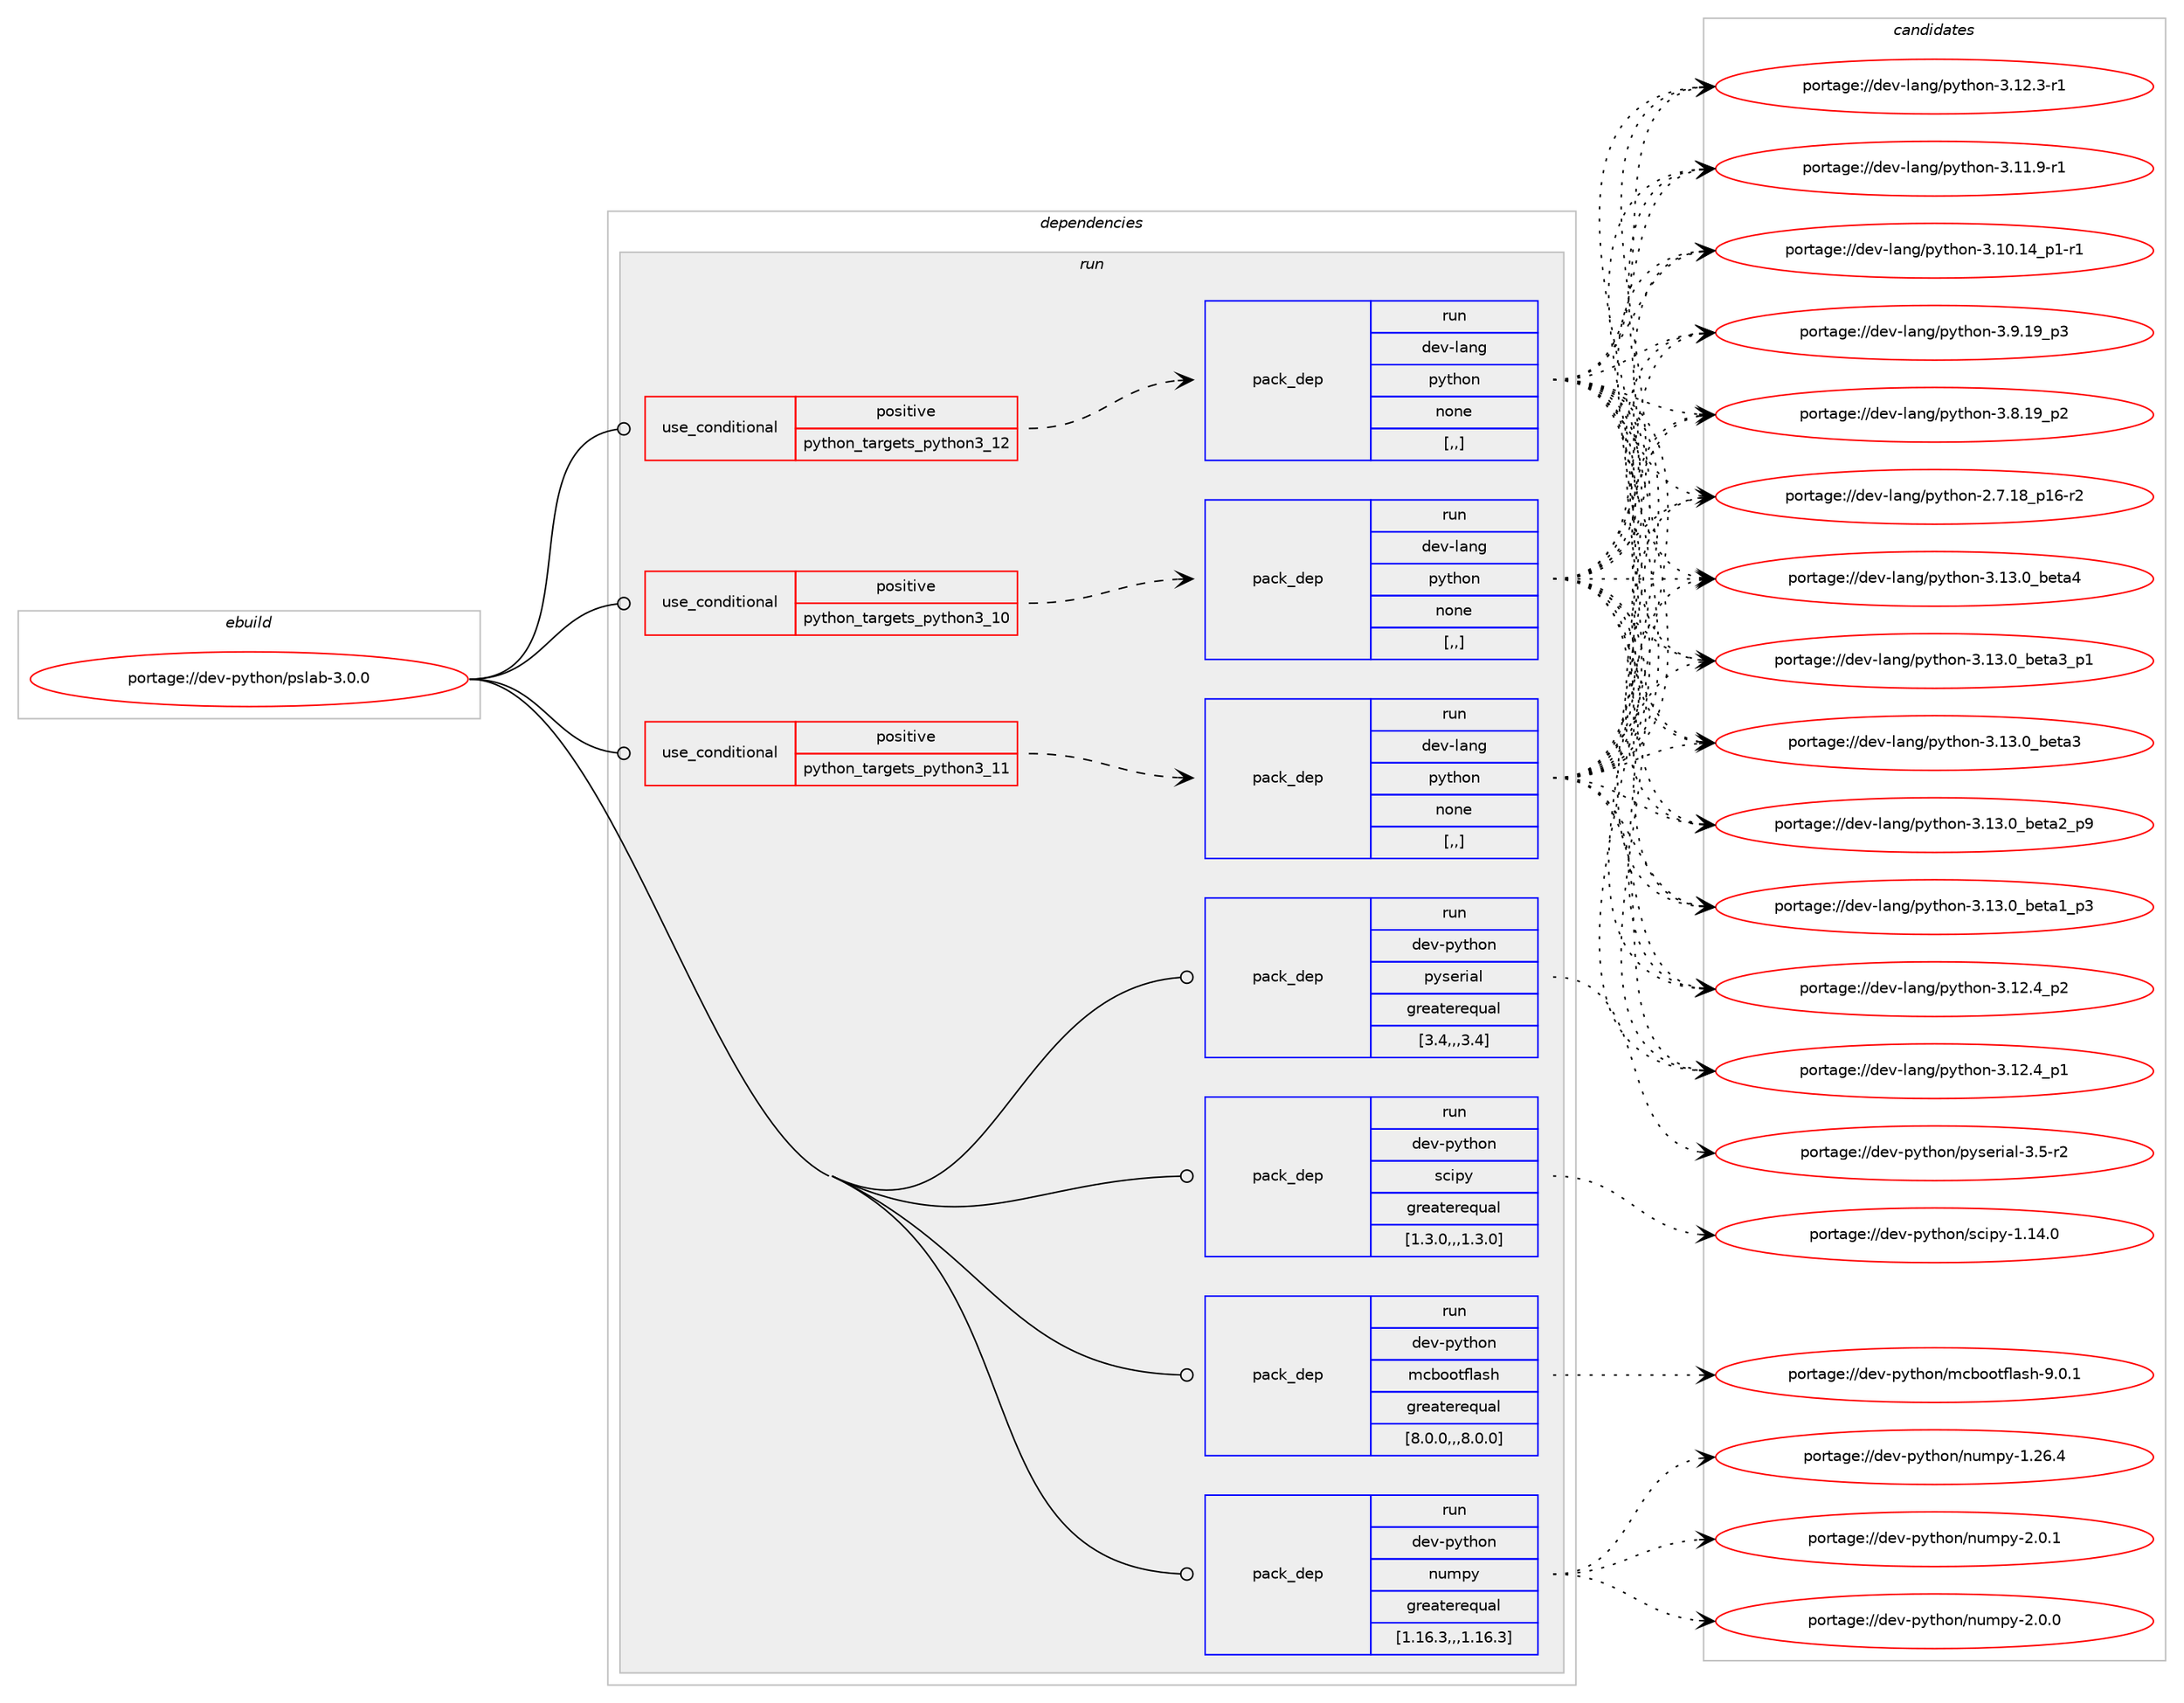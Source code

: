 digraph prolog {

# *************
# Graph options
# *************

newrank=true;
concentrate=true;
compound=true;
graph [rankdir=LR,fontname=Helvetica,fontsize=10,ranksep=1.5];#, ranksep=2.5, nodesep=0.2];
edge  [arrowhead=vee];
node  [fontname=Helvetica,fontsize=10];

# **********
# The ebuild
# **********

subgraph cluster_leftcol {
color=gray;
label=<<i>ebuild</i>>;
id [label="portage://dev-python/pslab-3.0.0", color=red, width=4, href="../dev-python/pslab-3.0.0.svg"];
}

# ****************
# The dependencies
# ****************

subgraph cluster_midcol {
color=gray;
label=<<i>dependencies</i>>;
subgraph cluster_compile {
fillcolor="#eeeeee";
style=filled;
label=<<i>compile</i>>;
}
subgraph cluster_compileandrun {
fillcolor="#eeeeee";
style=filled;
label=<<i>compile and run</i>>;
}
subgraph cluster_run {
fillcolor="#eeeeee";
style=filled;
label=<<i>run</i>>;
subgraph cond36412 {
dependency155510 [label=<<TABLE BORDER="0" CELLBORDER="1" CELLSPACING="0" CELLPADDING="4"><TR><TD ROWSPAN="3" CELLPADDING="10">use_conditional</TD></TR><TR><TD>positive</TD></TR><TR><TD>python_targets_python3_10</TD></TR></TABLE>>, shape=none, color=red];
subgraph pack117847 {
dependency155511 [label=<<TABLE BORDER="0" CELLBORDER="1" CELLSPACING="0" CELLPADDING="4" WIDTH="220"><TR><TD ROWSPAN="6" CELLPADDING="30">pack_dep</TD></TR><TR><TD WIDTH="110">run</TD></TR><TR><TD>dev-lang</TD></TR><TR><TD>python</TD></TR><TR><TD>none</TD></TR><TR><TD>[,,]</TD></TR></TABLE>>, shape=none, color=blue];
}
dependency155510:e -> dependency155511:w [weight=20,style="dashed",arrowhead="vee"];
}
id:e -> dependency155510:w [weight=20,style="solid",arrowhead="odot"];
subgraph cond36413 {
dependency155512 [label=<<TABLE BORDER="0" CELLBORDER="1" CELLSPACING="0" CELLPADDING="4"><TR><TD ROWSPAN="3" CELLPADDING="10">use_conditional</TD></TR><TR><TD>positive</TD></TR><TR><TD>python_targets_python3_11</TD></TR></TABLE>>, shape=none, color=red];
subgraph pack117848 {
dependency155513 [label=<<TABLE BORDER="0" CELLBORDER="1" CELLSPACING="0" CELLPADDING="4" WIDTH="220"><TR><TD ROWSPAN="6" CELLPADDING="30">pack_dep</TD></TR><TR><TD WIDTH="110">run</TD></TR><TR><TD>dev-lang</TD></TR><TR><TD>python</TD></TR><TR><TD>none</TD></TR><TR><TD>[,,]</TD></TR></TABLE>>, shape=none, color=blue];
}
dependency155512:e -> dependency155513:w [weight=20,style="dashed",arrowhead="vee"];
}
id:e -> dependency155512:w [weight=20,style="solid",arrowhead="odot"];
subgraph cond36414 {
dependency155514 [label=<<TABLE BORDER="0" CELLBORDER="1" CELLSPACING="0" CELLPADDING="4"><TR><TD ROWSPAN="3" CELLPADDING="10">use_conditional</TD></TR><TR><TD>positive</TD></TR><TR><TD>python_targets_python3_12</TD></TR></TABLE>>, shape=none, color=red];
subgraph pack117849 {
dependency155515 [label=<<TABLE BORDER="0" CELLBORDER="1" CELLSPACING="0" CELLPADDING="4" WIDTH="220"><TR><TD ROWSPAN="6" CELLPADDING="30">pack_dep</TD></TR><TR><TD WIDTH="110">run</TD></TR><TR><TD>dev-lang</TD></TR><TR><TD>python</TD></TR><TR><TD>none</TD></TR><TR><TD>[,,]</TD></TR></TABLE>>, shape=none, color=blue];
}
dependency155514:e -> dependency155515:w [weight=20,style="dashed",arrowhead="vee"];
}
id:e -> dependency155514:w [weight=20,style="solid",arrowhead="odot"];
subgraph pack117850 {
dependency155516 [label=<<TABLE BORDER="0" CELLBORDER="1" CELLSPACING="0" CELLPADDING="4" WIDTH="220"><TR><TD ROWSPAN="6" CELLPADDING="30">pack_dep</TD></TR><TR><TD WIDTH="110">run</TD></TR><TR><TD>dev-python</TD></TR><TR><TD>mcbootflash</TD></TR><TR><TD>greaterequal</TD></TR><TR><TD>[8.0.0,,,8.0.0]</TD></TR></TABLE>>, shape=none, color=blue];
}
id:e -> dependency155516:w [weight=20,style="solid",arrowhead="odot"];
subgraph pack117851 {
dependency155517 [label=<<TABLE BORDER="0" CELLBORDER="1" CELLSPACING="0" CELLPADDING="4" WIDTH="220"><TR><TD ROWSPAN="6" CELLPADDING="30">pack_dep</TD></TR><TR><TD WIDTH="110">run</TD></TR><TR><TD>dev-python</TD></TR><TR><TD>numpy</TD></TR><TR><TD>greaterequal</TD></TR><TR><TD>[1.16.3,,,1.16.3]</TD></TR></TABLE>>, shape=none, color=blue];
}
id:e -> dependency155517:w [weight=20,style="solid",arrowhead="odot"];
subgraph pack117852 {
dependency155518 [label=<<TABLE BORDER="0" CELLBORDER="1" CELLSPACING="0" CELLPADDING="4" WIDTH="220"><TR><TD ROWSPAN="6" CELLPADDING="30">pack_dep</TD></TR><TR><TD WIDTH="110">run</TD></TR><TR><TD>dev-python</TD></TR><TR><TD>pyserial</TD></TR><TR><TD>greaterequal</TD></TR><TR><TD>[3.4,,,3.4]</TD></TR></TABLE>>, shape=none, color=blue];
}
id:e -> dependency155518:w [weight=20,style="solid",arrowhead="odot"];
subgraph pack117853 {
dependency155519 [label=<<TABLE BORDER="0" CELLBORDER="1" CELLSPACING="0" CELLPADDING="4" WIDTH="220"><TR><TD ROWSPAN="6" CELLPADDING="30">pack_dep</TD></TR><TR><TD WIDTH="110">run</TD></TR><TR><TD>dev-python</TD></TR><TR><TD>scipy</TD></TR><TR><TD>greaterequal</TD></TR><TR><TD>[1.3.0,,,1.3.0]</TD></TR></TABLE>>, shape=none, color=blue];
}
id:e -> dependency155519:w [weight=20,style="solid",arrowhead="odot"];
}
}

# **************
# The candidates
# **************

subgraph cluster_choices {
rank=same;
color=gray;
label=<<i>candidates</i>>;

subgraph choice117847 {
color=black;
nodesep=1;
choice1001011184510897110103471121211161041111104551464951464895981011169752 [label="portage://dev-lang/python-3.13.0_beta4", color=red, width=4,href="../dev-lang/python-3.13.0_beta4.svg"];
choice10010111845108971101034711212111610411111045514649514648959810111697519511249 [label="portage://dev-lang/python-3.13.0_beta3_p1", color=red, width=4,href="../dev-lang/python-3.13.0_beta3_p1.svg"];
choice1001011184510897110103471121211161041111104551464951464895981011169751 [label="portage://dev-lang/python-3.13.0_beta3", color=red, width=4,href="../dev-lang/python-3.13.0_beta3.svg"];
choice10010111845108971101034711212111610411111045514649514648959810111697509511257 [label="portage://dev-lang/python-3.13.0_beta2_p9", color=red, width=4,href="../dev-lang/python-3.13.0_beta2_p9.svg"];
choice10010111845108971101034711212111610411111045514649514648959810111697499511251 [label="portage://dev-lang/python-3.13.0_beta1_p3", color=red, width=4,href="../dev-lang/python-3.13.0_beta1_p3.svg"];
choice100101118451089711010347112121116104111110455146495046529511250 [label="portage://dev-lang/python-3.12.4_p2", color=red, width=4,href="../dev-lang/python-3.12.4_p2.svg"];
choice100101118451089711010347112121116104111110455146495046529511249 [label="portage://dev-lang/python-3.12.4_p1", color=red, width=4,href="../dev-lang/python-3.12.4_p1.svg"];
choice100101118451089711010347112121116104111110455146495046514511449 [label="portage://dev-lang/python-3.12.3-r1", color=red, width=4,href="../dev-lang/python-3.12.3-r1.svg"];
choice100101118451089711010347112121116104111110455146494946574511449 [label="portage://dev-lang/python-3.11.9-r1", color=red, width=4,href="../dev-lang/python-3.11.9-r1.svg"];
choice100101118451089711010347112121116104111110455146494846495295112494511449 [label="portage://dev-lang/python-3.10.14_p1-r1", color=red, width=4,href="../dev-lang/python-3.10.14_p1-r1.svg"];
choice100101118451089711010347112121116104111110455146574649579511251 [label="portage://dev-lang/python-3.9.19_p3", color=red, width=4,href="../dev-lang/python-3.9.19_p3.svg"];
choice100101118451089711010347112121116104111110455146564649579511250 [label="portage://dev-lang/python-3.8.19_p2", color=red, width=4,href="../dev-lang/python-3.8.19_p2.svg"];
choice100101118451089711010347112121116104111110455046554649569511249544511450 [label="portage://dev-lang/python-2.7.18_p16-r2", color=red, width=4,href="../dev-lang/python-2.7.18_p16-r2.svg"];
dependency155511:e -> choice1001011184510897110103471121211161041111104551464951464895981011169752:w [style=dotted,weight="100"];
dependency155511:e -> choice10010111845108971101034711212111610411111045514649514648959810111697519511249:w [style=dotted,weight="100"];
dependency155511:e -> choice1001011184510897110103471121211161041111104551464951464895981011169751:w [style=dotted,weight="100"];
dependency155511:e -> choice10010111845108971101034711212111610411111045514649514648959810111697509511257:w [style=dotted,weight="100"];
dependency155511:e -> choice10010111845108971101034711212111610411111045514649514648959810111697499511251:w [style=dotted,weight="100"];
dependency155511:e -> choice100101118451089711010347112121116104111110455146495046529511250:w [style=dotted,weight="100"];
dependency155511:e -> choice100101118451089711010347112121116104111110455146495046529511249:w [style=dotted,weight="100"];
dependency155511:e -> choice100101118451089711010347112121116104111110455146495046514511449:w [style=dotted,weight="100"];
dependency155511:e -> choice100101118451089711010347112121116104111110455146494946574511449:w [style=dotted,weight="100"];
dependency155511:e -> choice100101118451089711010347112121116104111110455146494846495295112494511449:w [style=dotted,weight="100"];
dependency155511:e -> choice100101118451089711010347112121116104111110455146574649579511251:w [style=dotted,weight="100"];
dependency155511:e -> choice100101118451089711010347112121116104111110455146564649579511250:w [style=dotted,weight="100"];
dependency155511:e -> choice100101118451089711010347112121116104111110455046554649569511249544511450:w [style=dotted,weight="100"];
}
subgraph choice117848 {
color=black;
nodesep=1;
choice1001011184510897110103471121211161041111104551464951464895981011169752 [label="portage://dev-lang/python-3.13.0_beta4", color=red, width=4,href="../dev-lang/python-3.13.0_beta4.svg"];
choice10010111845108971101034711212111610411111045514649514648959810111697519511249 [label="portage://dev-lang/python-3.13.0_beta3_p1", color=red, width=4,href="../dev-lang/python-3.13.0_beta3_p1.svg"];
choice1001011184510897110103471121211161041111104551464951464895981011169751 [label="portage://dev-lang/python-3.13.0_beta3", color=red, width=4,href="../dev-lang/python-3.13.0_beta3.svg"];
choice10010111845108971101034711212111610411111045514649514648959810111697509511257 [label="portage://dev-lang/python-3.13.0_beta2_p9", color=red, width=4,href="../dev-lang/python-3.13.0_beta2_p9.svg"];
choice10010111845108971101034711212111610411111045514649514648959810111697499511251 [label="portage://dev-lang/python-3.13.0_beta1_p3", color=red, width=4,href="../dev-lang/python-3.13.0_beta1_p3.svg"];
choice100101118451089711010347112121116104111110455146495046529511250 [label="portage://dev-lang/python-3.12.4_p2", color=red, width=4,href="../dev-lang/python-3.12.4_p2.svg"];
choice100101118451089711010347112121116104111110455146495046529511249 [label="portage://dev-lang/python-3.12.4_p1", color=red, width=4,href="../dev-lang/python-3.12.4_p1.svg"];
choice100101118451089711010347112121116104111110455146495046514511449 [label="portage://dev-lang/python-3.12.3-r1", color=red, width=4,href="../dev-lang/python-3.12.3-r1.svg"];
choice100101118451089711010347112121116104111110455146494946574511449 [label="portage://dev-lang/python-3.11.9-r1", color=red, width=4,href="../dev-lang/python-3.11.9-r1.svg"];
choice100101118451089711010347112121116104111110455146494846495295112494511449 [label="portage://dev-lang/python-3.10.14_p1-r1", color=red, width=4,href="../dev-lang/python-3.10.14_p1-r1.svg"];
choice100101118451089711010347112121116104111110455146574649579511251 [label="portage://dev-lang/python-3.9.19_p3", color=red, width=4,href="../dev-lang/python-3.9.19_p3.svg"];
choice100101118451089711010347112121116104111110455146564649579511250 [label="portage://dev-lang/python-3.8.19_p2", color=red, width=4,href="../dev-lang/python-3.8.19_p2.svg"];
choice100101118451089711010347112121116104111110455046554649569511249544511450 [label="portage://dev-lang/python-2.7.18_p16-r2", color=red, width=4,href="../dev-lang/python-2.7.18_p16-r2.svg"];
dependency155513:e -> choice1001011184510897110103471121211161041111104551464951464895981011169752:w [style=dotted,weight="100"];
dependency155513:e -> choice10010111845108971101034711212111610411111045514649514648959810111697519511249:w [style=dotted,weight="100"];
dependency155513:e -> choice1001011184510897110103471121211161041111104551464951464895981011169751:w [style=dotted,weight="100"];
dependency155513:e -> choice10010111845108971101034711212111610411111045514649514648959810111697509511257:w [style=dotted,weight="100"];
dependency155513:e -> choice10010111845108971101034711212111610411111045514649514648959810111697499511251:w [style=dotted,weight="100"];
dependency155513:e -> choice100101118451089711010347112121116104111110455146495046529511250:w [style=dotted,weight="100"];
dependency155513:e -> choice100101118451089711010347112121116104111110455146495046529511249:w [style=dotted,weight="100"];
dependency155513:e -> choice100101118451089711010347112121116104111110455146495046514511449:w [style=dotted,weight="100"];
dependency155513:e -> choice100101118451089711010347112121116104111110455146494946574511449:w [style=dotted,weight="100"];
dependency155513:e -> choice100101118451089711010347112121116104111110455146494846495295112494511449:w [style=dotted,weight="100"];
dependency155513:e -> choice100101118451089711010347112121116104111110455146574649579511251:w [style=dotted,weight="100"];
dependency155513:e -> choice100101118451089711010347112121116104111110455146564649579511250:w [style=dotted,weight="100"];
dependency155513:e -> choice100101118451089711010347112121116104111110455046554649569511249544511450:w [style=dotted,weight="100"];
}
subgraph choice117849 {
color=black;
nodesep=1;
choice1001011184510897110103471121211161041111104551464951464895981011169752 [label="portage://dev-lang/python-3.13.0_beta4", color=red, width=4,href="../dev-lang/python-3.13.0_beta4.svg"];
choice10010111845108971101034711212111610411111045514649514648959810111697519511249 [label="portage://dev-lang/python-3.13.0_beta3_p1", color=red, width=4,href="../dev-lang/python-3.13.0_beta3_p1.svg"];
choice1001011184510897110103471121211161041111104551464951464895981011169751 [label="portage://dev-lang/python-3.13.0_beta3", color=red, width=4,href="../dev-lang/python-3.13.0_beta3.svg"];
choice10010111845108971101034711212111610411111045514649514648959810111697509511257 [label="portage://dev-lang/python-3.13.0_beta2_p9", color=red, width=4,href="../dev-lang/python-3.13.0_beta2_p9.svg"];
choice10010111845108971101034711212111610411111045514649514648959810111697499511251 [label="portage://dev-lang/python-3.13.0_beta1_p3", color=red, width=4,href="../dev-lang/python-3.13.0_beta1_p3.svg"];
choice100101118451089711010347112121116104111110455146495046529511250 [label="portage://dev-lang/python-3.12.4_p2", color=red, width=4,href="../dev-lang/python-3.12.4_p2.svg"];
choice100101118451089711010347112121116104111110455146495046529511249 [label="portage://dev-lang/python-3.12.4_p1", color=red, width=4,href="../dev-lang/python-3.12.4_p1.svg"];
choice100101118451089711010347112121116104111110455146495046514511449 [label="portage://dev-lang/python-3.12.3-r1", color=red, width=4,href="../dev-lang/python-3.12.3-r1.svg"];
choice100101118451089711010347112121116104111110455146494946574511449 [label="portage://dev-lang/python-3.11.9-r1", color=red, width=4,href="../dev-lang/python-3.11.9-r1.svg"];
choice100101118451089711010347112121116104111110455146494846495295112494511449 [label="portage://dev-lang/python-3.10.14_p1-r1", color=red, width=4,href="../dev-lang/python-3.10.14_p1-r1.svg"];
choice100101118451089711010347112121116104111110455146574649579511251 [label="portage://dev-lang/python-3.9.19_p3", color=red, width=4,href="../dev-lang/python-3.9.19_p3.svg"];
choice100101118451089711010347112121116104111110455146564649579511250 [label="portage://dev-lang/python-3.8.19_p2", color=red, width=4,href="../dev-lang/python-3.8.19_p2.svg"];
choice100101118451089711010347112121116104111110455046554649569511249544511450 [label="portage://dev-lang/python-2.7.18_p16-r2", color=red, width=4,href="../dev-lang/python-2.7.18_p16-r2.svg"];
dependency155515:e -> choice1001011184510897110103471121211161041111104551464951464895981011169752:w [style=dotted,weight="100"];
dependency155515:e -> choice10010111845108971101034711212111610411111045514649514648959810111697519511249:w [style=dotted,weight="100"];
dependency155515:e -> choice1001011184510897110103471121211161041111104551464951464895981011169751:w [style=dotted,weight="100"];
dependency155515:e -> choice10010111845108971101034711212111610411111045514649514648959810111697509511257:w [style=dotted,weight="100"];
dependency155515:e -> choice10010111845108971101034711212111610411111045514649514648959810111697499511251:w [style=dotted,weight="100"];
dependency155515:e -> choice100101118451089711010347112121116104111110455146495046529511250:w [style=dotted,weight="100"];
dependency155515:e -> choice100101118451089711010347112121116104111110455146495046529511249:w [style=dotted,weight="100"];
dependency155515:e -> choice100101118451089711010347112121116104111110455146495046514511449:w [style=dotted,weight="100"];
dependency155515:e -> choice100101118451089711010347112121116104111110455146494946574511449:w [style=dotted,weight="100"];
dependency155515:e -> choice100101118451089711010347112121116104111110455146494846495295112494511449:w [style=dotted,weight="100"];
dependency155515:e -> choice100101118451089711010347112121116104111110455146574649579511251:w [style=dotted,weight="100"];
dependency155515:e -> choice100101118451089711010347112121116104111110455146564649579511250:w [style=dotted,weight="100"];
dependency155515:e -> choice100101118451089711010347112121116104111110455046554649569511249544511450:w [style=dotted,weight="100"];
}
subgraph choice117850 {
color=black;
nodesep=1;
choice1001011184511212111610411111047109999811111111610210897115104455746484649 [label="portage://dev-python/mcbootflash-9.0.1", color=red, width=4,href="../dev-python/mcbootflash-9.0.1.svg"];
dependency155516:e -> choice1001011184511212111610411111047109999811111111610210897115104455746484649:w [style=dotted,weight="100"];
}
subgraph choice117851 {
color=black;
nodesep=1;
choice1001011184511212111610411111047110117109112121455046484649 [label="portage://dev-python/numpy-2.0.1", color=red, width=4,href="../dev-python/numpy-2.0.1.svg"];
choice1001011184511212111610411111047110117109112121455046484648 [label="portage://dev-python/numpy-2.0.0", color=red, width=4,href="../dev-python/numpy-2.0.0.svg"];
choice100101118451121211161041111104711011710911212145494650544652 [label="portage://dev-python/numpy-1.26.4", color=red, width=4,href="../dev-python/numpy-1.26.4.svg"];
dependency155517:e -> choice1001011184511212111610411111047110117109112121455046484649:w [style=dotted,weight="100"];
dependency155517:e -> choice1001011184511212111610411111047110117109112121455046484648:w [style=dotted,weight="100"];
dependency155517:e -> choice100101118451121211161041111104711011710911212145494650544652:w [style=dotted,weight="100"];
}
subgraph choice117852 {
color=black;
nodesep=1;
choice100101118451121211161041111104711212111510111410597108455146534511450 [label="portage://dev-python/pyserial-3.5-r2", color=red, width=4,href="../dev-python/pyserial-3.5-r2.svg"];
dependency155518:e -> choice100101118451121211161041111104711212111510111410597108455146534511450:w [style=dotted,weight="100"];
}
subgraph choice117853 {
color=black;
nodesep=1;
choice10010111845112121116104111110471159910511212145494649524648 [label="portage://dev-python/scipy-1.14.0", color=red, width=4,href="../dev-python/scipy-1.14.0.svg"];
dependency155519:e -> choice10010111845112121116104111110471159910511212145494649524648:w [style=dotted,weight="100"];
}
}

}
